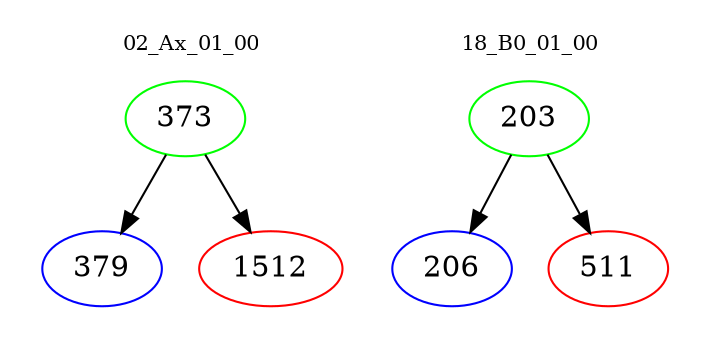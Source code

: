 digraph{
subgraph cluster_0 {
color = white
label = "02_Ax_01_00";
fontsize=10;
T0_373 [label="373", color="green"]
T0_373 -> T0_379 [color="black"]
T0_379 [label="379", color="blue"]
T0_373 -> T0_1512 [color="black"]
T0_1512 [label="1512", color="red"]
}
subgraph cluster_1 {
color = white
label = "18_B0_01_00";
fontsize=10;
T1_203 [label="203", color="green"]
T1_203 -> T1_206 [color="black"]
T1_206 [label="206", color="blue"]
T1_203 -> T1_511 [color="black"]
T1_511 [label="511", color="red"]
}
}
